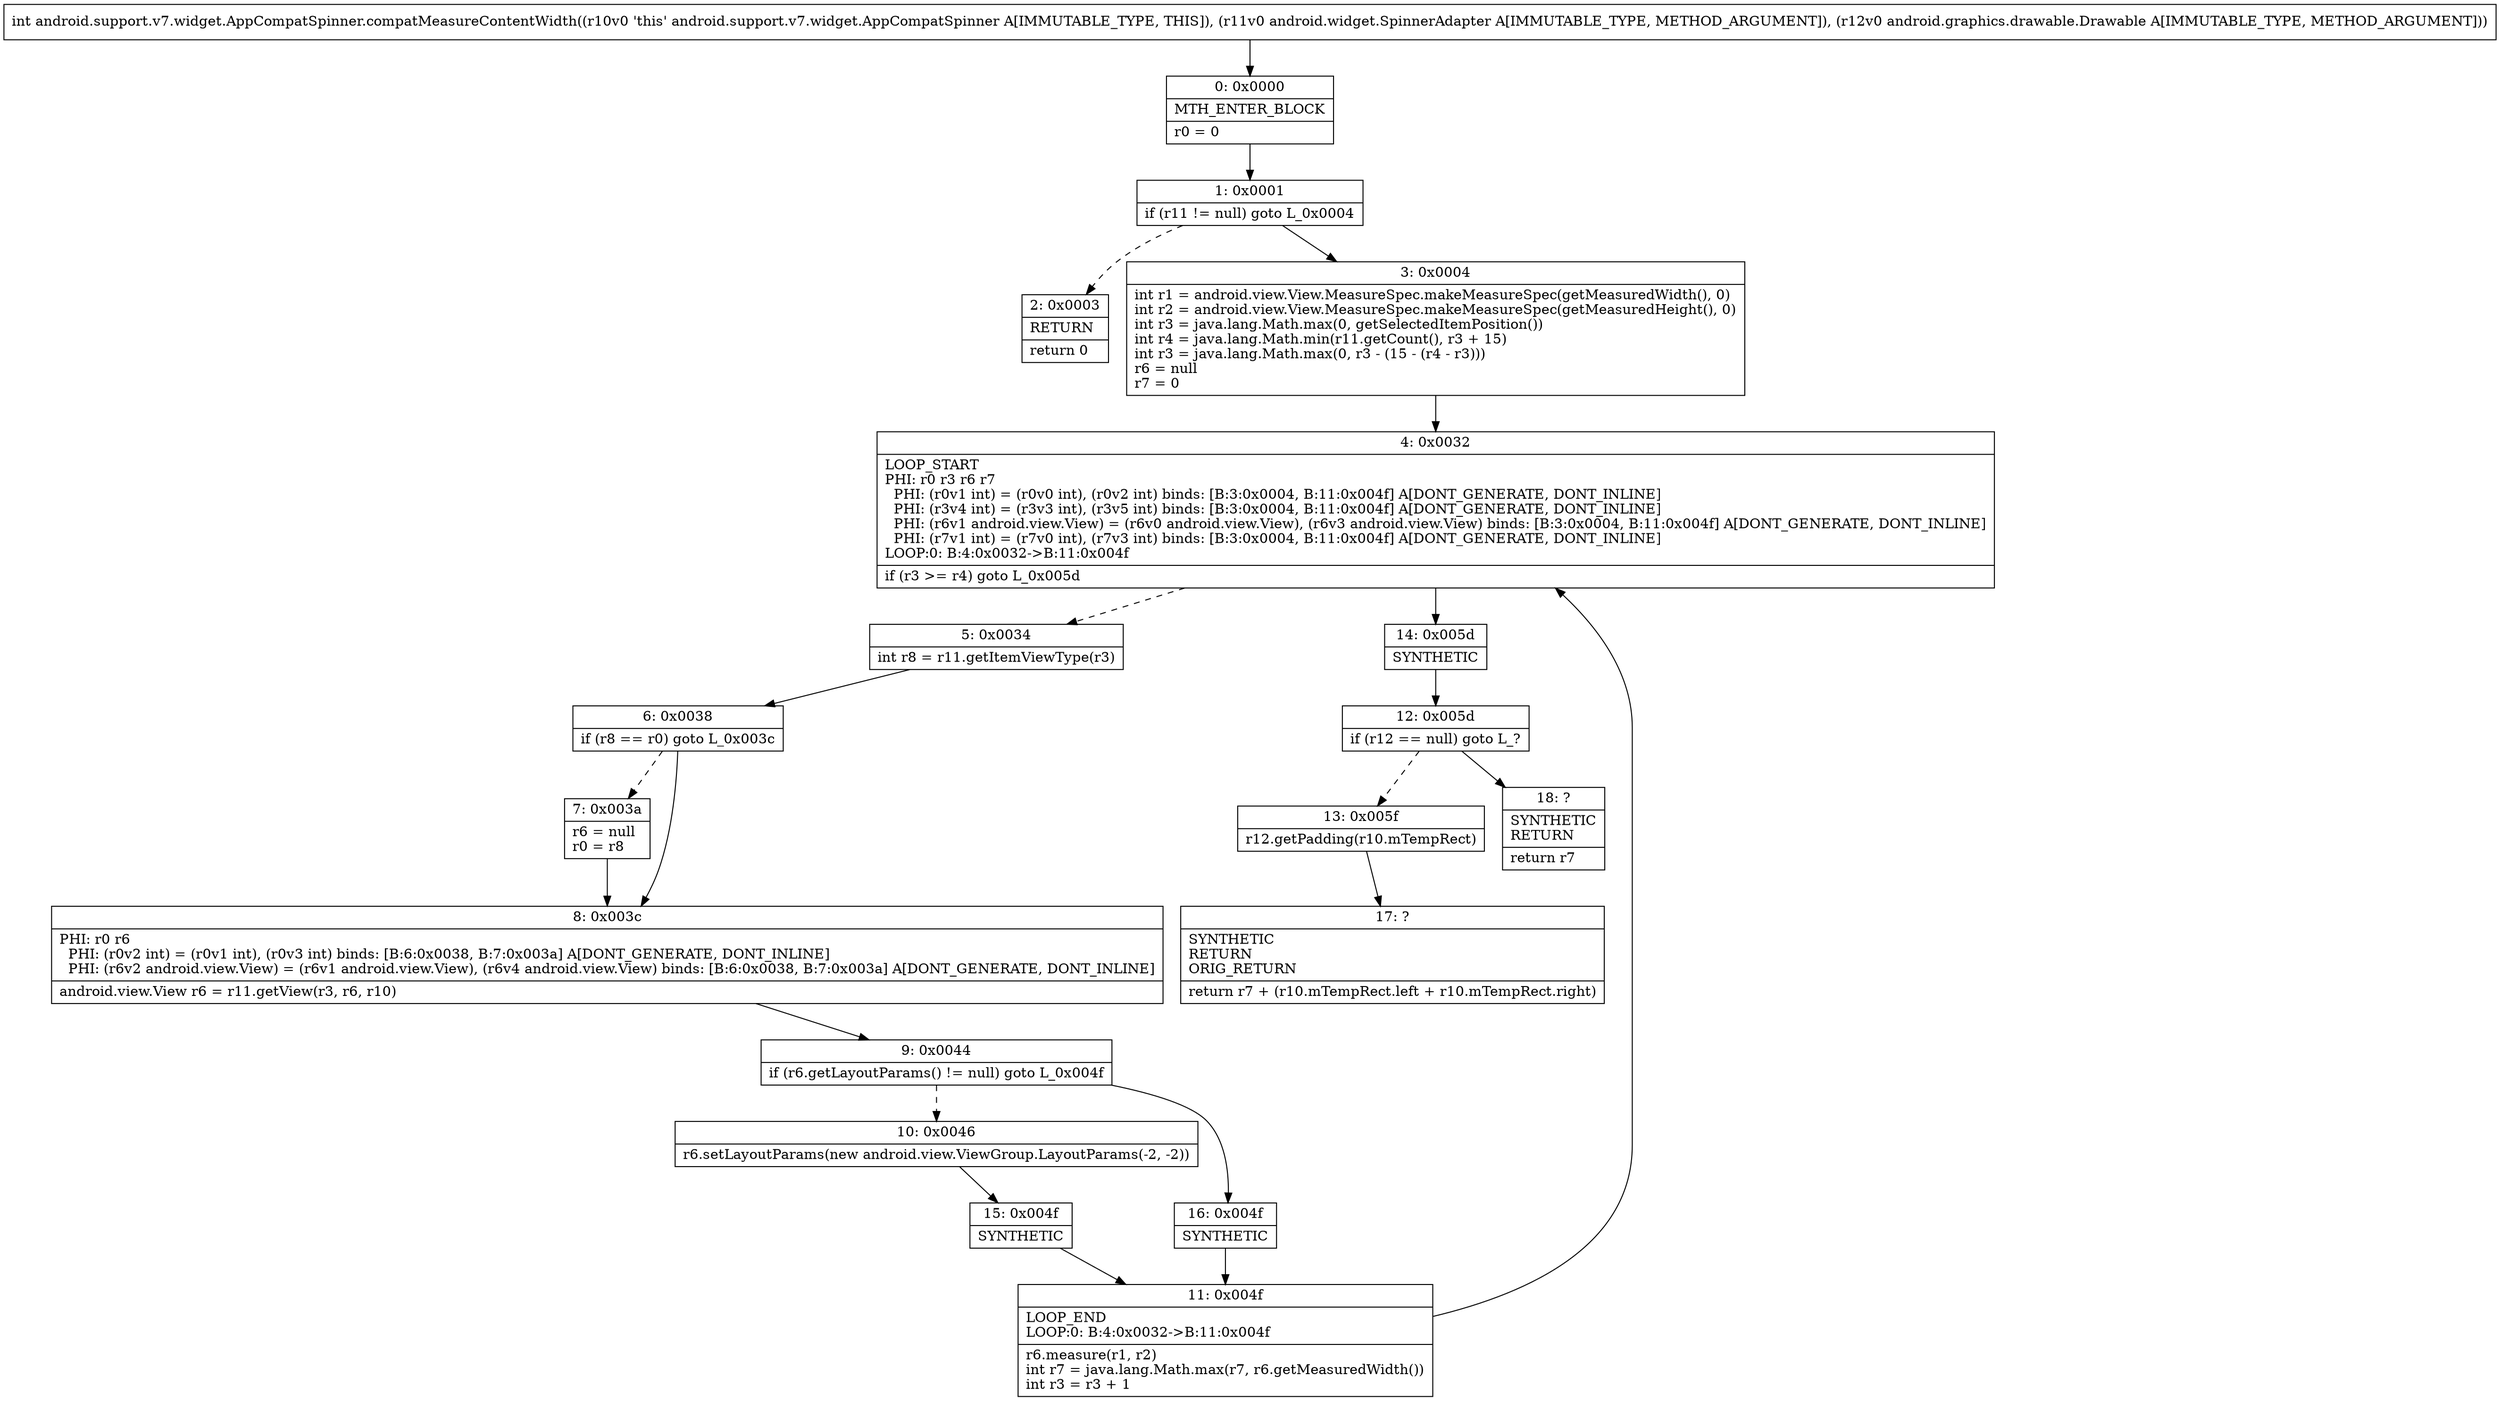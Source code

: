 digraph "CFG forandroid.support.v7.widget.AppCompatSpinner.compatMeasureContentWidth(Landroid\/widget\/SpinnerAdapter;Landroid\/graphics\/drawable\/Drawable;)I" {
Node_0 [shape=record,label="{0\:\ 0x0000|MTH_ENTER_BLOCK\l|r0 = 0\l}"];
Node_1 [shape=record,label="{1\:\ 0x0001|if (r11 != null) goto L_0x0004\l}"];
Node_2 [shape=record,label="{2\:\ 0x0003|RETURN\l|return 0\l}"];
Node_3 [shape=record,label="{3\:\ 0x0004|int r1 = android.view.View.MeasureSpec.makeMeasureSpec(getMeasuredWidth(), 0)\lint r2 = android.view.View.MeasureSpec.makeMeasureSpec(getMeasuredHeight(), 0)\lint r3 = java.lang.Math.max(0, getSelectedItemPosition())\lint r4 = java.lang.Math.min(r11.getCount(), r3 + 15)\lint r3 = java.lang.Math.max(0, r3 \- (15 \- (r4 \- r3)))\lr6 = null\lr7 = 0\l}"];
Node_4 [shape=record,label="{4\:\ 0x0032|LOOP_START\lPHI: r0 r3 r6 r7 \l  PHI: (r0v1 int) = (r0v0 int), (r0v2 int) binds: [B:3:0x0004, B:11:0x004f] A[DONT_GENERATE, DONT_INLINE]\l  PHI: (r3v4 int) = (r3v3 int), (r3v5 int) binds: [B:3:0x0004, B:11:0x004f] A[DONT_GENERATE, DONT_INLINE]\l  PHI: (r6v1 android.view.View) = (r6v0 android.view.View), (r6v3 android.view.View) binds: [B:3:0x0004, B:11:0x004f] A[DONT_GENERATE, DONT_INLINE]\l  PHI: (r7v1 int) = (r7v0 int), (r7v3 int) binds: [B:3:0x0004, B:11:0x004f] A[DONT_GENERATE, DONT_INLINE]\lLOOP:0: B:4:0x0032\-\>B:11:0x004f\l|if (r3 \>= r4) goto L_0x005d\l}"];
Node_5 [shape=record,label="{5\:\ 0x0034|int r8 = r11.getItemViewType(r3)\l}"];
Node_6 [shape=record,label="{6\:\ 0x0038|if (r8 == r0) goto L_0x003c\l}"];
Node_7 [shape=record,label="{7\:\ 0x003a|r6 = null\lr0 = r8\l}"];
Node_8 [shape=record,label="{8\:\ 0x003c|PHI: r0 r6 \l  PHI: (r0v2 int) = (r0v1 int), (r0v3 int) binds: [B:6:0x0038, B:7:0x003a] A[DONT_GENERATE, DONT_INLINE]\l  PHI: (r6v2 android.view.View) = (r6v1 android.view.View), (r6v4 android.view.View) binds: [B:6:0x0038, B:7:0x003a] A[DONT_GENERATE, DONT_INLINE]\l|android.view.View r6 = r11.getView(r3, r6, r10)\l}"];
Node_9 [shape=record,label="{9\:\ 0x0044|if (r6.getLayoutParams() != null) goto L_0x004f\l}"];
Node_10 [shape=record,label="{10\:\ 0x0046|r6.setLayoutParams(new android.view.ViewGroup.LayoutParams(\-2, \-2))\l}"];
Node_11 [shape=record,label="{11\:\ 0x004f|LOOP_END\lLOOP:0: B:4:0x0032\-\>B:11:0x004f\l|r6.measure(r1, r2)\lint r7 = java.lang.Math.max(r7, r6.getMeasuredWidth())\lint r3 = r3 + 1\l}"];
Node_12 [shape=record,label="{12\:\ 0x005d|if (r12 == null) goto L_?\l}"];
Node_13 [shape=record,label="{13\:\ 0x005f|r12.getPadding(r10.mTempRect)\l}"];
Node_14 [shape=record,label="{14\:\ 0x005d|SYNTHETIC\l}"];
Node_15 [shape=record,label="{15\:\ 0x004f|SYNTHETIC\l}"];
Node_16 [shape=record,label="{16\:\ 0x004f|SYNTHETIC\l}"];
Node_17 [shape=record,label="{17\:\ ?|SYNTHETIC\lRETURN\lORIG_RETURN\l|return r7 + (r10.mTempRect.left + r10.mTempRect.right)\l}"];
Node_18 [shape=record,label="{18\:\ ?|SYNTHETIC\lRETURN\l|return r7\l}"];
MethodNode[shape=record,label="{int android.support.v7.widget.AppCompatSpinner.compatMeasureContentWidth((r10v0 'this' android.support.v7.widget.AppCompatSpinner A[IMMUTABLE_TYPE, THIS]), (r11v0 android.widget.SpinnerAdapter A[IMMUTABLE_TYPE, METHOD_ARGUMENT]), (r12v0 android.graphics.drawable.Drawable A[IMMUTABLE_TYPE, METHOD_ARGUMENT])) }"];
MethodNode -> Node_0;
Node_0 -> Node_1;
Node_1 -> Node_2[style=dashed];
Node_1 -> Node_3;
Node_3 -> Node_4;
Node_4 -> Node_5[style=dashed];
Node_4 -> Node_14;
Node_5 -> Node_6;
Node_6 -> Node_7[style=dashed];
Node_6 -> Node_8;
Node_7 -> Node_8;
Node_8 -> Node_9;
Node_9 -> Node_10[style=dashed];
Node_9 -> Node_16;
Node_10 -> Node_15;
Node_11 -> Node_4;
Node_12 -> Node_13[style=dashed];
Node_12 -> Node_18;
Node_13 -> Node_17;
Node_14 -> Node_12;
Node_15 -> Node_11;
Node_16 -> Node_11;
}

